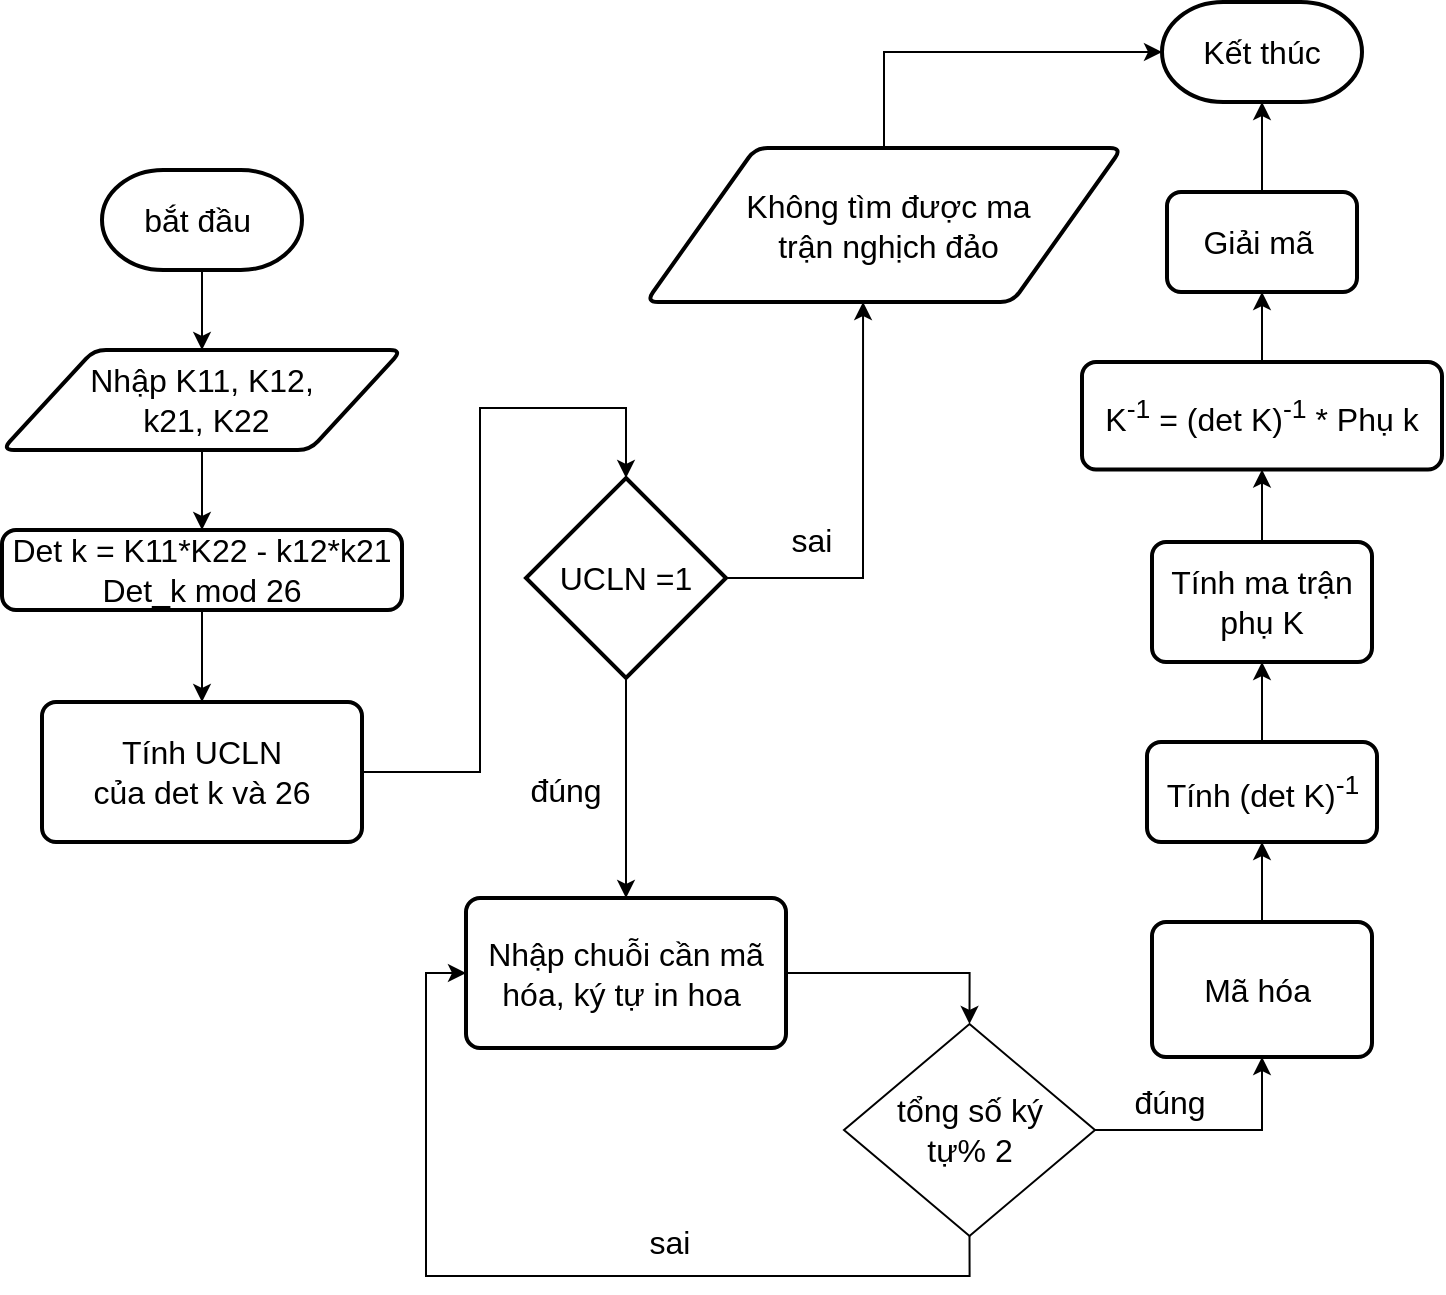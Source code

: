 <mxfile version="17.5.0" type="device"><diagram id="g81CPQWCeForDlWC3CGE" name="Page-1"><mxGraphModel dx="889" dy="532" grid="0" gridSize="10" guides="1" tooltips="1" connect="1" arrows="1" fold="1" page="1" pageScale="1" pageWidth="850" pageHeight="1100" math="0" shadow="0"><root><mxCell id="0"/><mxCell id="1" parent="0"/><mxCell id="rpcc1XvI91IJy262z5qv-25" style="edgeStyle=orthogonalEdgeStyle;rounded=0;orthogonalLoop=1;jettySize=auto;html=1;exitX=0.5;exitY=1;exitDx=0;exitDy=0;exitPerimeter=0;entryX=0.5;entryY=0;entryDx=0;entryDy=0;fontSize=16;" parent="1" source="rpcc1XvI91IJy262z5qv-3" target="rpcc1XvI91IJy262z5qv-5" edge="1"><mxGeometry relative="1" as="geometry"/></mxCell><mxCell id="rpcc1XvI91IJy262z5qv-3" value="&lt;span style=&quot;font-size: 16px&quot;&gt;bắt đầu&amp;nbsp;&lt;/span&gt;" style="strokeWidth=2;html=1;shape=mxgraph.flowchart.terminator;whiteSpace=wrap;" parent="1" vertex="1"><mxGeometry x="150" y="304" width="100" height="50" as="geometry"/></mxCell><mxCell id="rpcc1XvI91IJy262z5qv-26" style="edgeStyle=orthogonalEdgeStyle;rounded=0;orthogonalLoop=1;jettySize=auto;html=1;exitX=0.5;exitY=1;exitDx=0;exitDy=0;entryX=0.5;entryY=0;entryDx=0;entryDy=0;fontSize=16;" parent="1" source="rpcc1XvI91IJy262z5qv-5" target="rpcc1XvI91IJy262z5qv-9" edge="1"><mxGeometry relative="1" as="geometry"/></mxCell><mxCell id="rpcc1XvI91IJy262z5qv-5" value="&lt;span&gt;Nhập K11, K12,&lt;br&gt;&amp;nbsp;k21, K22&lt;/span&gt;" style="shape=parallelogram;html=1;strokeWidth=2;perimeter=parallelogramPerimeter;whiteSpace=wrap;rounded=1;arcSize=12;size=0.23;fontSize=16;" parent="1" vertex="1"><mxGeometry x="100" y="394" width="200" height="50" as="geometry"/></mxCell><mxCell id="_OKiNZXuFbD1-AgxT9dD-1" style="edgeStyle=orthogonalEdgeStyle;rounded=0;orthogonalLoop=1;jettySize=auto;html=1;exitX=0.5;exitY=1;exitDx=0;exitDy=0;entryX=0.5;entryY=0;entryDx=0;entryDy=0;" parent="1" source="rpcc1XvI91IJy262z5qv-9" target="rpcc1XvI91IJy262z5qv-12" edge="1"><mxGeometry relative="1" as="geometry"/></mxCell><mxCell id="rpcc1XvI91IJy262z5qv-9" value="&lt;span&gt;Det k = K11*K22 - k12*k21&lt;br&gt;Det_k mod 26&lt;br&gt;&lt;/span&gt;" style="rounded=1;whiteSpace=wrap;html=1;absoluteArcSize=1;arcSize=14;strokeWidth=2;fontSize=16;" parent="1" vertex="1"><mxGeometry x="100" y="484" width="200" height="40" as="geometry"/></mxCell><mxCell id="rpcc1XvI91IJy262z5qv-31" style="edgeStyle=orthogonalEdgeStyle;rounded=0;orthogonalLoop=1;jettySize=auto;html=1;exitX=0.5;exitY=1;exitDx=0;exitDy=0;exitPerimeter=0;entryX=0.5;entryY=0;entryDx=0;entryDy=0;fontSize=16;" parent="1" source="rpcc1XvI91IJy262z5qv-11" target="rpcc1XvI91IJy262z5qv-15" edge="1"><mxGeometry relative="1" as="geometry"/></mxCell><mxCell id="rpcc1XvI91IJy262z5qv-40" style="edgeStyle=orthogonalEdgeStyle;rounded=0;orthogonalLoop=1;jettySize=auto;html=1;exitX=1;exitY=0.5;exitDx=0;exitDy=0;exitPerimeter=0;entryX=0.456;entryY=1;entryDx=0;entryDy=0;entryPerimeter=0;fontSize=16;" parent="1" source="rpcc1XvI91IJy262z5qv-11" target="rpcc1XvI91IJy262z5qv-38" edge="1"><mxGeometry relative="1" as="geometry"/></mxCell><mxCell id="rpcc1XvI91IJy262z5qv-11" value="&lt;span&gt;UCLN =1&lt;/span&gt;" style="strokeWidth=2;html=1;shape=mxgraph.flowchart.decision;whiteSpace=wrap;fontSize=16;" parent="1" vertex="1"><mxGeometry x="362" y="458" width="100" height="100" as="geometry"/></mxCell><mxCell id="O1CeZrC8c9aTs3QqyA2Y-3" style="edgeStyle=orthogonalEdgeStyle;rounded=0;orthogonalLoop=1;jettySize=auto;html=1;exitX=1;exitY=0.5;exitDx=0;exitDy=0;entryX=0.5;entryY=0;entryDx=0;entryDy=0;entryPerimeter=0;" parent="1" source="rpcc1XvI91IJy262z5qv-12" target="rpcc1XvI91IJy262z5qv-11" edge="1"><mxGeometry relative="1" as="geometry"><mxPoint x="421" y="407" as="targetPoint"/><Array as="points"><mxPoint x="339" y="605"/><mxPoint x="339" y="423"/><mxPoint x="412" y="423"/></Array></mxGeometry></mxCell><mxCell id="rpcc1XvI91IJy262z5qv-12" value="&lt;span&gt;Tính UCLN&lt;/span&gt;&lt;br&gt;&lt;span&gt;của det k và 26&lt;/span&gt;" style="rounded=1;whiteSpace=wrap;html=1;absoluteArcSize=1;arcSize=14;strokeWidth=2;fontSize=16;" parent="1" vertex="1"><mxGeometry x="120" y="570" width="160" height="70" as="geometry"/></mxCell><mxCell id="O1CeZrC8c9aTs3QqyA2Y-1" style="edgeStyle=orthogonalEdgeStyle;rounded=0;orthogonalLoop=1;jettySize=auto;html=1;exitX=1;exitY=0.5;exitDx=0;exitDy=0;entryX=0.5;entryY=0;entryDx=0;entryDy=0;" parent="1" source="rpcc1XvI91IJy262z5qv-15" target="r6FsDlrgrRGTRgBqvP1C-1" edge="1"><mxGeometry relative="1" as="geometry"/></mxCell><mxCell id="rpcc1XvI91IJy262z5qv-15" value="&lt;span&gt;Nhập chuỗi cần mã hóa, ký tự in hoa&amp;nbsp;&lt;/span&gt;" style="rounded=1;whiteSpace=wrap;html=1;absoluteArcSize=1;arcSize=14;strokeWidth=2;fontSize=16;" parent="1" vertex="1"><mxGeometry x="332" y="668" width="160" height="75" as="geometry"/></mxCell><mxCell id="rpcc1XvI91IJy262z5qv-33" style="edgeStyle=orthogonalEdgeStyle;rounded=0;orthogonalLoop=1;jettySize=auto;html=1;exitX=0.5;exitY=0;exitDx=0;exitDy=0;entryX=0.5;entryY=1;entryDx=0;entryDy=0;fontSize=16;" parent="1" source="rpcc1XvI91IJy262z5qv-17" target="rpcc1XvI91IJy262z5qv-18" edge="1"><mxGeometry relative="1" as="geometry"/></mxCell><mxCell id="rpcc1XvI91IJy262z5qv-17" value="Mã hóa&amp;nbsp;" style="rounded=1;whiteSpace=wrap;html=1;absoluteArcSize=1;arcSize=14;strokeWidth=2;fontSize=16;" parent="1" vertex="1"><mxGeometry x="675" y="680" width="110" height="67.5" as="geometry"/></mxCell><mxCell id="rpcc1XvI91IJy262z5qv-34" style="edgeStyle=orthogonalEdgeStyle;rounded=0;orthogonalLoop=1;jettySize=auto;html=1;exitX=0.5;exitY=0;exitDx=0;exitDy=0;entryX=0.5;entryY=1;entryDx=0;entryDy=0;fontSize=16;" parent="1" source="rpcc1XvI91IJy262z5qv-18" target="rpcc1XvI91IJy262z5qv-19" edge="1"><mxGeometry relative="1" as="geometry"/></mxCell><mxCell id="rpcc1XvI91IJy262z5qv-18" value="Tính (det K)&lt;sup&gt;-1&lt;/sup&gt;" style="rounded=1;whiteSpace=wrap;html=1;absoluteArcSize=1;arcSize=14;strokeWidth=2;fontSize=16;" parent="1" vertex="1"><mxGeometry x="672.5" y="590" width="115" height="50" as="geometry"/></mxCell><mxCell id="rpcc1XvI91IJy262z5qv-35" style="edgeStyle=orthogonalEdgeStyle;rounded=0;orthogonalLoop=1;jettySize=auto;html=1;exitX=0.5;exitY=0;exitDx=0;exitDy=0;entryX=0.5;entryY=1;entryDx=0;entryDy=0;fontSize=16;" parent="1" source="rpcc1XvI91IJy262z5qv-19" target="rpcc1XvI91IJy262z5qv-20" edge="1"><mxGeometry relative="1" as="geometry"/></mxCell><mxCell id="rpcc1XvI91IJy262z5qv-19" value="Tính ma trận phụ K" style="rounded=1;whiteSpace=wrap;html=1;absoluteArcSize=1;arcSize=14;strokeWidth=2;fontSize=16;" parent="1" vertex="1"><mxGeometry x="675" y="490" width="110" height="60" as="geometry"/></mxCell><mxCell id="rpcc1XvI91IJy262z5qv-36" style="edgeStyle=orthogonalEdgeStyle;rounded=0;orthogonalLoop=1;jettySize=auto;html=1;exitX=0.5;exitY=0;exitDx=0;exitDy=0;entryX=0.5;entryY=1;entryDx=0;entryDy=0;fontSize=16;" parent="1" source="rpcc1XvI91IJy262z5qv-20" target="rpcc1XvI91IJy262z5qv-21" edge="1"><mxGeometry relative="1" as="geometry"/></mxCell><mxCell id="rpcc1XvI91IJy262z5qv-20" value="K&lt;sup&gt;-1&lt;/sup&gt; = (det K)&lt;sup&gt;-1&lt;/sup&gt; * Phụ k" style="rounded=1;whiteSpace=wrap;html=1;absoluteArcSize=1;arcSize=14;strokeWidth=2;fontSize=16;" parent="1" vertex="1"><mxGeometry x="640" y="400" width="180" height="53.75" as="geometry"/></mxCell><mxCell id="rpcc1XvI91IJy262z5qv-37" style="edgeStyle=orthogonalEdgeStyle;rounded=0;orthogonalLoop=1;jettySize=auto;html=1;exitX=0.5;exitY=0;exitDx=0;exitDy=0;entryX=0.5;entryY=1;entryDx=0;entryDy=0;entryPerimeter=0;fontSize=16;" parent="1" source="rpcc1XvI91IJy262z5qv-21" target="rpcc1XvI91IJy262z5qv-22" edge="1"><mxGeometry relative="1" as="geometry"/></mxCell><mxCell id="rpcc1XvI91IJy262z5qv-21" value="Giải mã&amp;nbsp;" style="rounded=1;whiteSpace=wrap;html=1;absoluteArcSize=1;arcSize=14;strokeWidth=2;fontSize=16;" parent="1" vertex="1"><mxGeometry x="682.5" y="315" width="95" height="50" as="geometry"/></mxCell><mxCell id="rpcc1XvI91IJy262z5qv-22" value="Kết thúc" style="strokeWidth=2;html=1;shape=mxgraph.flowchart.terminator;whiteSpace=wrap;fontSize=16;" parent="1" vertex="1"><mxGeometry x="680" y="220" width="100" height="50" as="geometry"/></mxCell><mxCell id="rpcc1XvI91IJy262z5qv-41" style="edgeStyle=orthogonalEdgeStyle;rounded=0;orthogonalLoop=1;jettySize=auto;html=1;exitX=0.5;exitY=0;exitDx=0;exitDy=0;entryX=0;entryY=0.5;entryDx=0;entryDy=0;entryPerimeter=0;fontSize=16;" parent="1" source="rpcc1XvI91IJy262z5qv-38" target="rpcc1XvI91IJy262z5qv-22" edge="1"><mxGeometry relative="1" as="geometry"/></mxCell><mxCell id="rpcc1XvI91IJy262z5qv-38" value="&amp;nbsp;Không tìm được ma&lt;br&gt;&amp;nbsp;trận nghịch đảo" style="shape=parallelogram;html=1;strokeWidth=2;perimeter=parallelogramPerimeter;whiteSpace=wrap;rounded=1;arcSize=12;size=0.23;fontSize=16;" parent="1" vertex="1"><mxGeometry x="422" y="293" width="238" height="77" as="geometry"/></mxCell><mxCell id="rpcc1XvI91IJy262z5qv-43" value="sai" style="text;html=1;strokeColor=none;fillColor=none;align=center;verticalAlign=middle;whiteSpace=wrap;rounded=0;fontSize=16;" parent="1" vertex="1"><mxGeometry x="475" y="474" width="60" height="30" as="geometry"/></mxCell><mxCell id="_OKiNZXuFbD1-AgxT9dD-2" value="đúng" style="text;html=1;strokeColor=none;fillColor=none;align=center;verticalAlign=middle;whiteSpace=wrap;rounded=0;fontSize=16;" parent="1" vertex="1"><mxGeometry x="352" y="599" width="60" height="30" as="geometry"/></mxCell><mxCell id="r6FsDlrgrRGTRgBqvP1C-3" style="edgeStyle=orthogonalEdgeStyle;rounded=0;orthogonalLoop=1;jettySize=auto;html=1;exitX=0.5;exitY=1;exitDx=0;exitDy=0;entryX=0;entryY=0.5;entryDx=0;entryDy=0;" parent="1" source="r6FsDlrgrRGTRgBqvP1C-1" target="rpcc1XvI91IJy262z5qv-15" edge="1"><mxGeometry relative="1" as="geometry"/></mxCell><mxCell id="O1CeZrC8c9aTs3QqyA2Y-2" style="edgeStyle=orthogonalEdgeStyle;rounded=0;orthogonalLoop=1;jettySize=auto;html=1;exitX=1;exitY=0.5;exitDx=0;exitDy=0;entryX=0.5;entryY=1;entryDx=0;entryDy=0;" parent="1" source="r6FsDlrgrRGTRgBqvP1C-1" target="rpcc1XvI91IJy262z5qv-17" edge="1"><mxGeometry relative="1" as="geometry"/></mxCell><mxCell id="r6FsDlrgrRGTRgBqvP1C-1" value="&lt;font style=&quot;font-size: 16px&quot;&gt;tổng số ký &lt;br&gt;tự% 2&lt;/font&gt;" style="rhombus;whiteSpace=wrap;html=1;" parent="1" vertex="1"><mxGeometry x="521" y="731" width="125.5" height="106" as="geometry"/></mxCell><mxCell id="r6FsDlrgrRGTRgBqvP1C-5" value="đúng" style="text;html=1;strokeColor=none;fillColor=none;align=center;verticalAlign=middle;whiteSpace=wrap;rounded=0;fontSize=16;" parent="1" vertex="1"><mxGeometry x="654" y="755" width="60" height="30" as="geometry"/></mxCell><mxCell id="r6FsDlrgrRGTRgBqvP1C-6" value="sai" style="text;html=1;strokeColor=none;fillColor=none;align=center;verticalAlign=middle;whiteSpace=wrap;rounded=0;fontSize=16;" parent="1" vertex="1"><mxGeometry x="404" y="825" width="60" height="30" as="geometry"/></mxCell></root></mxGraphModel></diagram></mxfile>